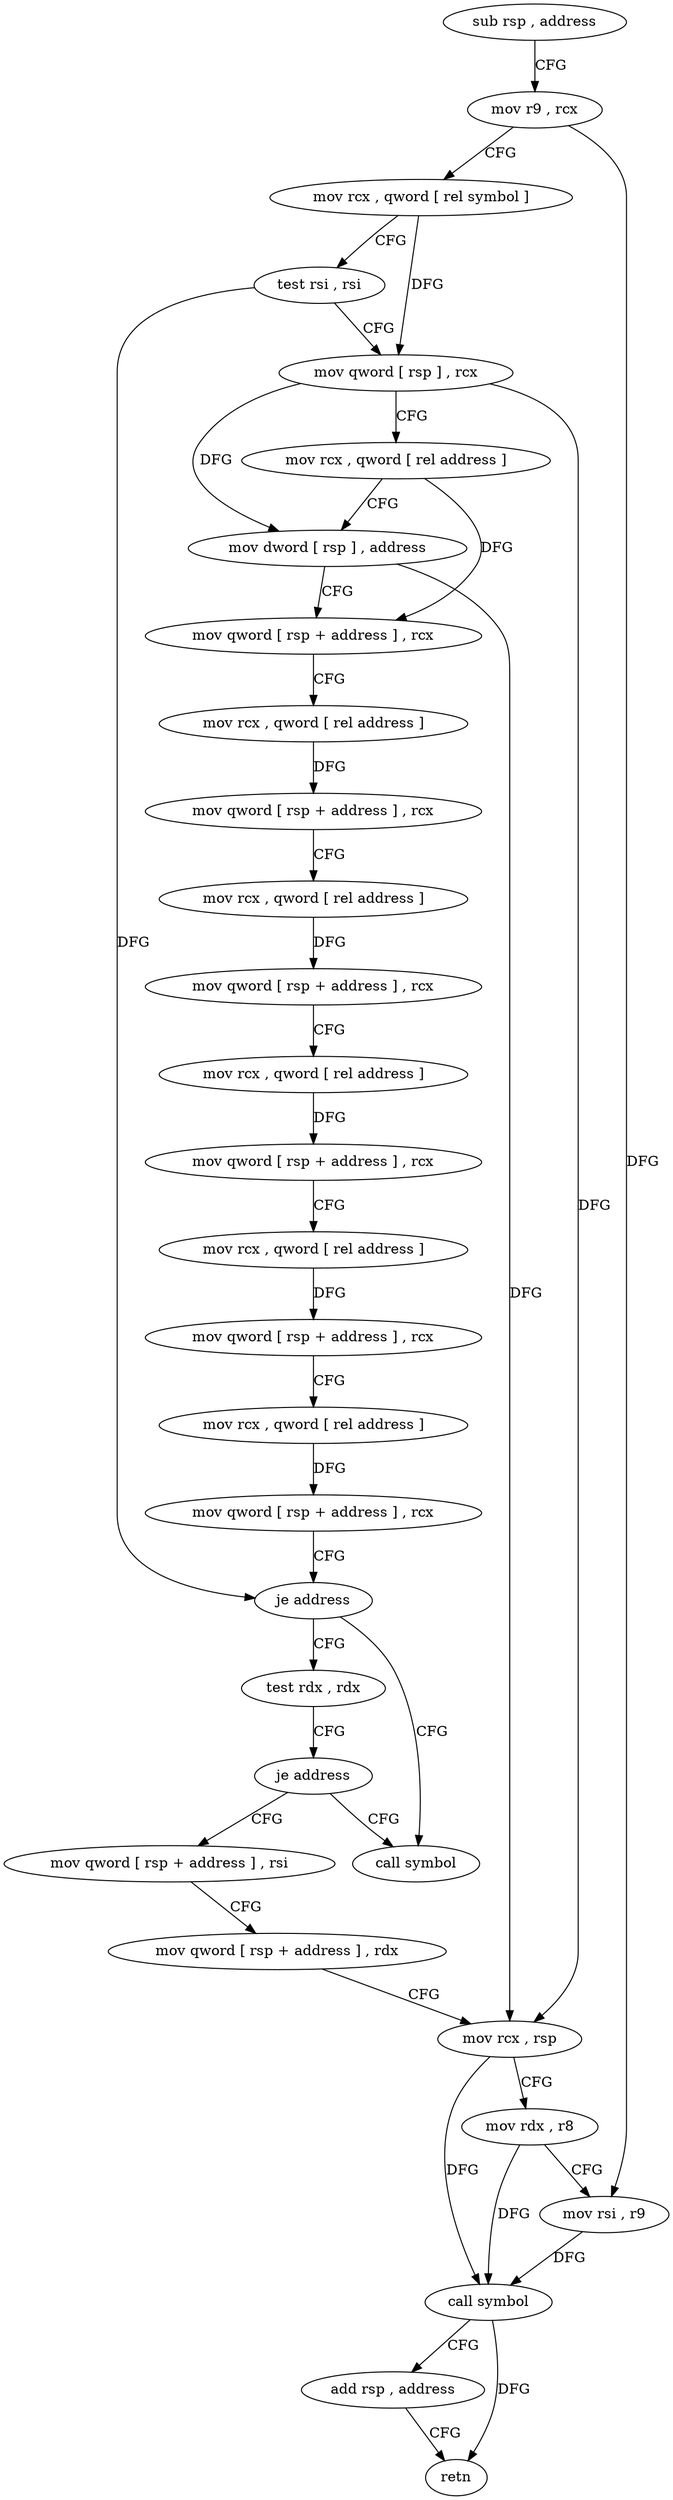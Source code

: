 digraph "func" {
"4321104" [label = "sub rsp , address" ]
"4321108" [label = "mov r9 , rcx" ]
"4321111" [label = "mov rcx , qword [ rel symbol ]" ]
"4321118" [label = "test rsi , rsi" ]
"4321121" [label = "mov qword [ rsp ] , rcx" ]
"4321125" [label = "mov rcx , qword [ rel address ]" ]
"4321132" [label = "mov dword [ rsp ] , address" ]
"4321139" [label = "mov qword [ rsp + address ] , rcx" ]
"4321144" [label = "mov rcx , qword [ rel address ]" ]
"4321151" [label = "mov qword [ rsp + address ] , rcx" ]
"4321156" [label = "mov rcx , qword [ rel address ]" ]
"4321163" [label = "mov qword [ rsp + address ] , rcx" ]
"4321168" [label = "mov rcx , qword [ rel address ]" ]
"4321175" [label = "mov qword [ rsp + address ] , rcx" ]
"4321180" [label = "mov rcx , qword [ rel address ]" ]
"4321187" [label = "mov qword [ rsp + address ] , rcx" ]
"4321192" [label = "mov rcx , qword [ rel address ]" ]
"4321199" [label = "mov qword [ rsp + address ] , rcx" ]
"4321204" [label = "je address" ]
"4321240" [label = "call symbol" ]
"4321206" [label = "test rdx , rdx" ]
"4321209" [label = "je address" ]
"4321211" [label = "mov qword [ rsp + address ] , rsi" ]
"4321216" [label = "mov qword [ rsp + address ] , rdx" ]
"4321221" [label = "mov rcx , rsp" ]
"4321224" [label = "mov rdx , r8" ]
"4321227" [label = "mov rsi , r9" ]
"4321230" [label = "call symbol" ]
"4321235" [label = "add rsp , address" ]
"4321239" [label = "retn" ]
"4321104" -> "4321108" [ label = "CFG" ]
"4321108" -> "4321111" [ label = "CFG" ]
"4321108" -> "4321227" [ label = "DFG" ]
"4321111" -> "4321118" [ label = "CFG" ]
"4321111" -> "4321121" [ label = "DFG" ]
"4321118" -> "4321121" [ label = "CFG" ]
"4321118" -> "4321204" [ label = "DFG" ]
"4321121" -> "4321125" [ label = "CFG" ]
"4321121" -> "4321132" [ label = "DFG" ]
"4321121" -> "4321221" [ label = "DFG" ]
"4321125" -> "4321132" [ label = "CFG" ]
"4321125" -> "4321139" [ label = "DFG" ]
"4321132" -> "4321139" [ label = "CFG" ]
"4321132" -> "4321221" [ label = "DFG" ]
"4321139" -> "4321144" [ label = "CFG" ]
"4321144" -> "4321151" [ label = "DFG" ]
"4321151" -> "4321156" [ label = "CFG" ]
"4321156" -> "4321163" [ label = "DFG" ]
"4321163" -> "4321168" [ label = "CFG" ]
"4321168" -> "4321175" [ label = "DFG" ]
"4321175" -> "4321180" [ label = "CFG" ]
"4321180" -> "4321187" [ label = "DFG" ]
"4321187" -> "4321192" [ label = "CFG" ]
"4321192" -> "4321199" [ label = "DFG" ]
"4321199" -> "4321204" [ label = "CFG" ]
"4321204" -> "4321240" [ label = "CFG" ]
"4321204" -> "4321206" [ label = "CFG" ]
"4321206" -> "4321209" [ label = "CFG" ]
"4321209" -> "4321240" [ label = "CFG" ]
"4321209" -> "4321211" [ label = "CFG" ]
"4321211" -> "4321216" [ label = "CFG" ]
"4321216" -> "4321221" [ label = "CFG" ]
"4321221" -> "4321224" [ label = "CFG" ]
"4321221" -> "4321230" [ label = "DFG" ]
"4321224" -> "4321227" [ label = "CFG" ]
"4321224" -> "4321230" [ label = "DFG" ]
"4321227" -> "4321230" [ label = "DFG" ]
"4321230" -> "4321235" [ label = "CFG" ]
"4321230" -> "4321239" [ label = "DFG" ]
"4321235" -> "4321239" [ label = "CFG" ]
}
